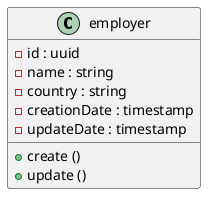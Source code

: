 @startuml "employer class diagram"

    class employer {
        - id : uuid
        - name : string
        - country : string
        - creationDate : timestamp
        - updateDate : timestamp
        + create ()
        + update ()
    }

@enduml
